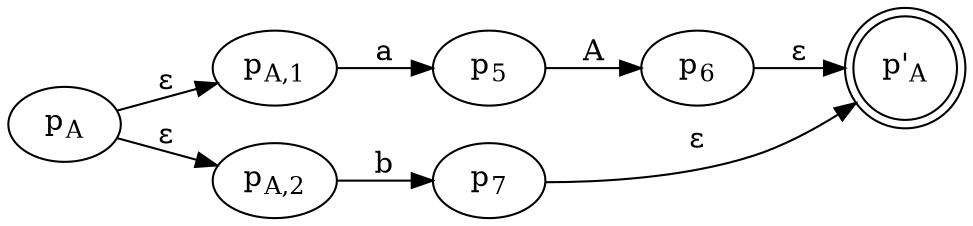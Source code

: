 digraph Figure8b {
        rankdir=LR;
PA [label = <p<SUB>A</SUB>>]
PA1 [label = <p<sub>A,1</sub>>]
PA2 [label = <p<sub>A,2</sub>>]
P5 [label = <p<sub>5</sub>>]
P6 [label = <p<sub>6</sub>>]
P7 [label = <p<sub>7</sub>>]
PF [label = <p'<sub>A</sub>>; shape = doublecircle]

PA->PA1 [ label = <&epsilon;>; weight = 2 ]
PA->PA2 [ label = <&epsilon;>; weight = 2 ]
PA1->P5 [ label = <a>; weight = 2 ]
PA2->P7 [ label = <b>; weight = 2 ]
P5->P6 [ label = <A>; weight = 2 ]
P6->PF [ label = <&epsilon;>; weight = 2 ]
P7->PF [ label = <&epsilon;>; weight = 1]
}
